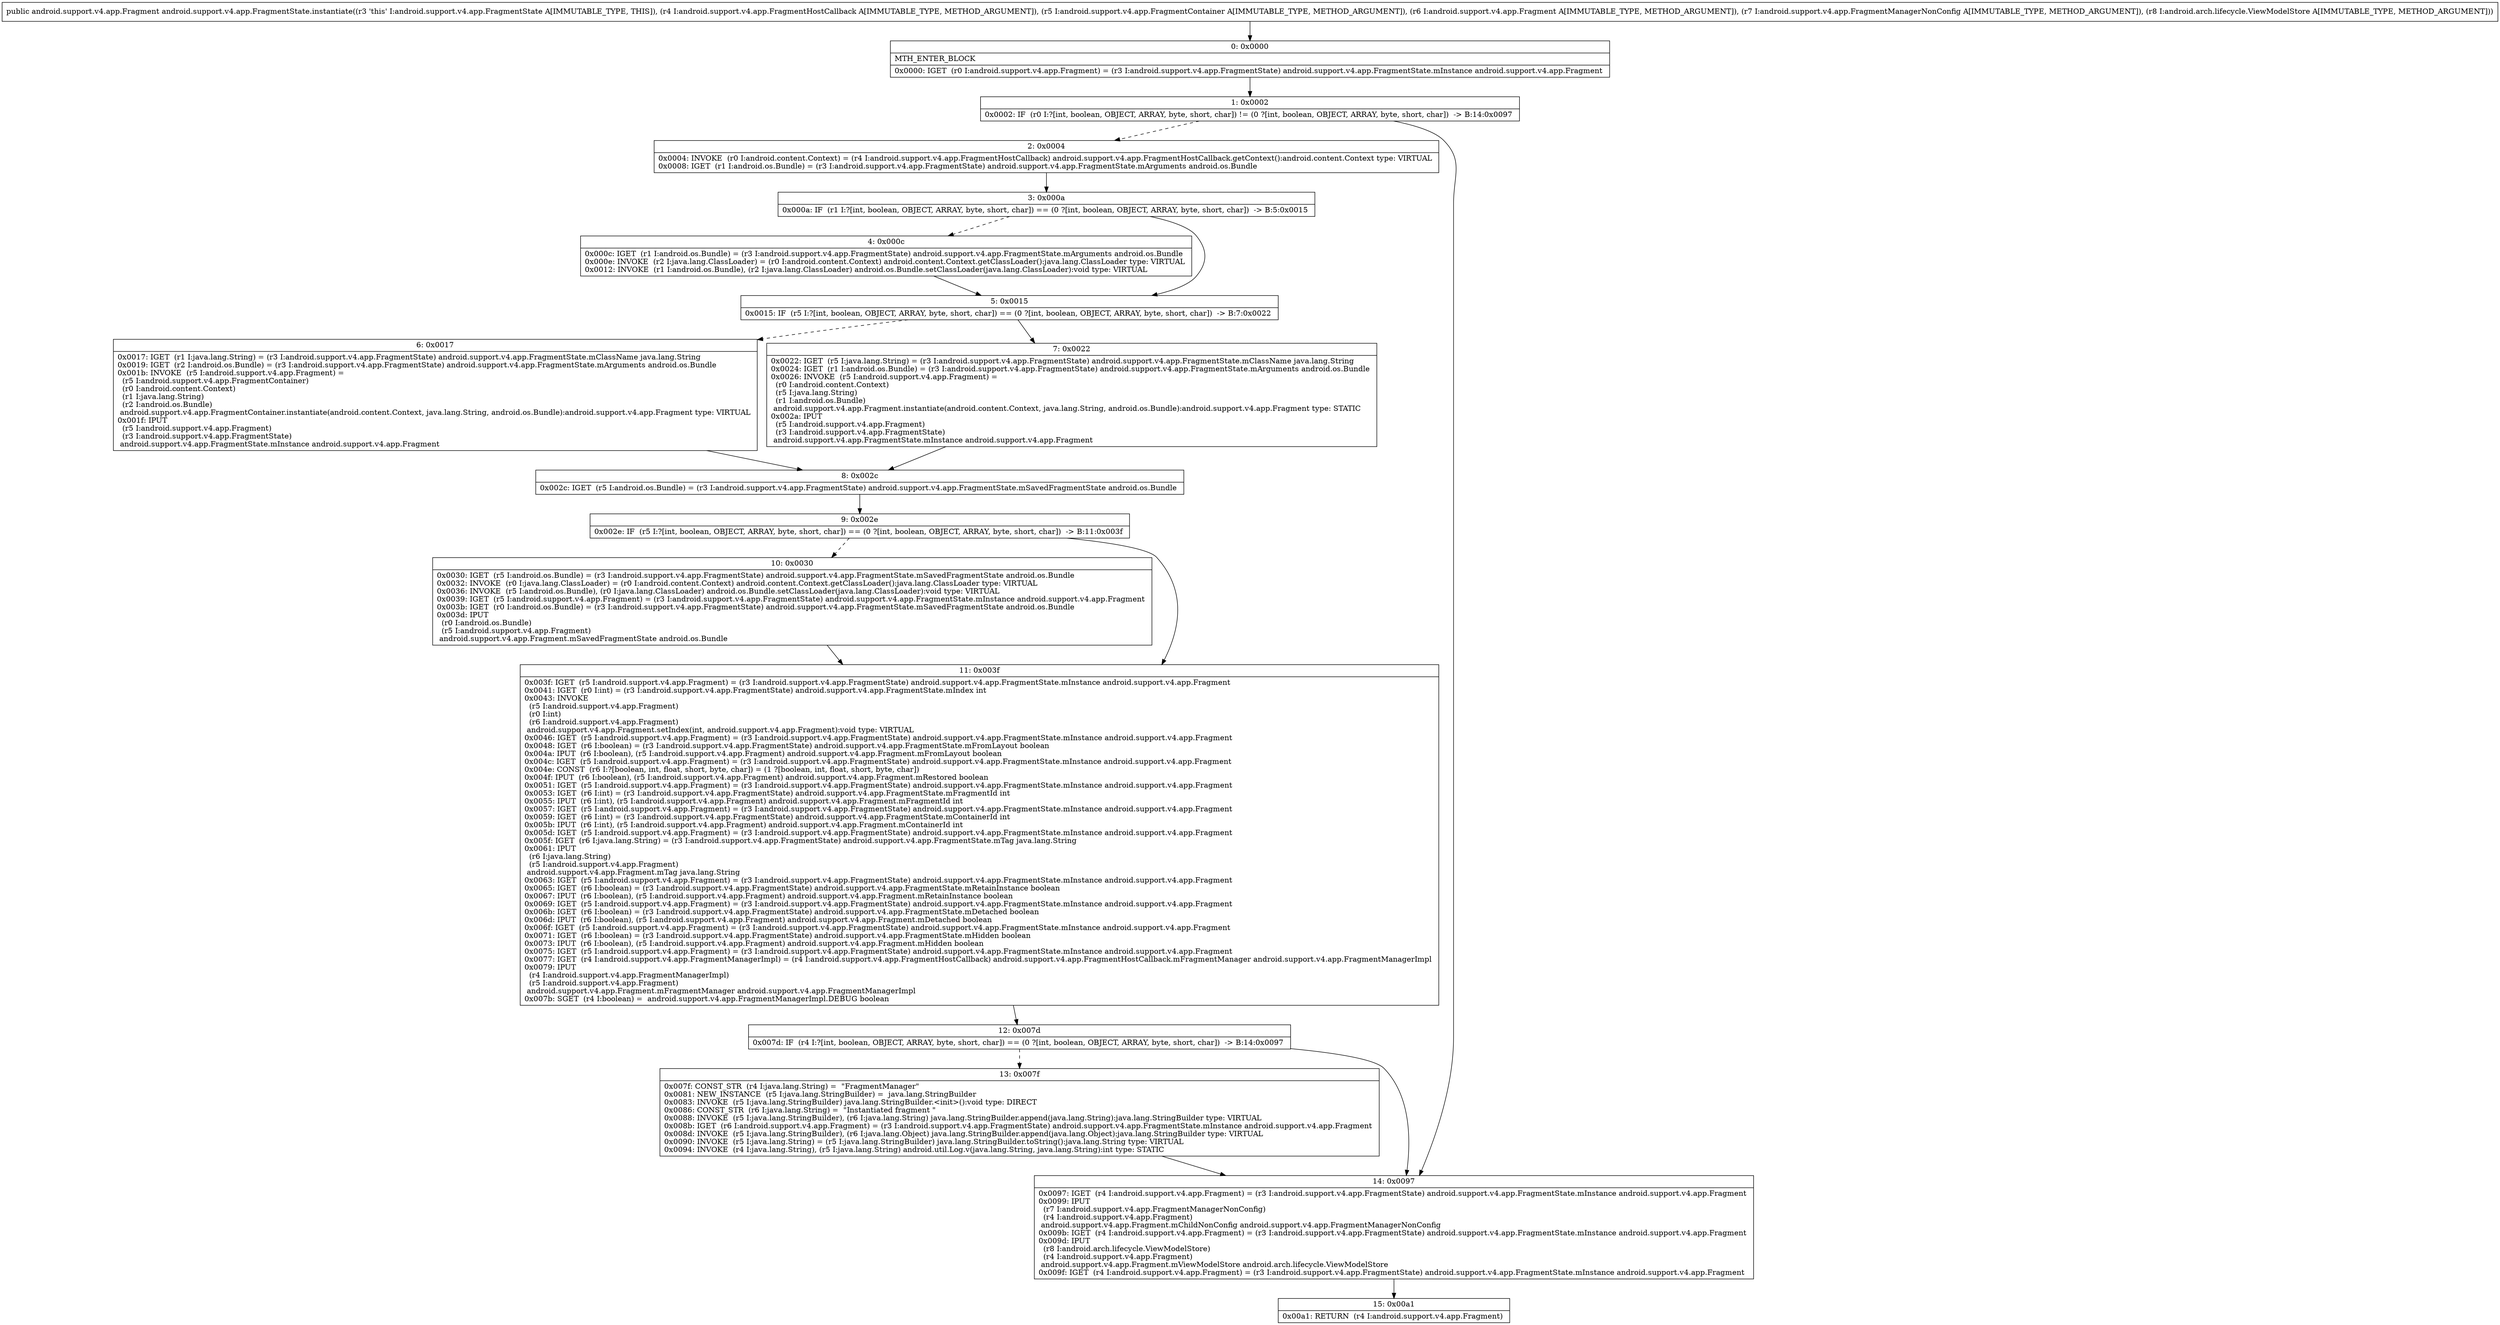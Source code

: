 digraph "CFG forandroid.support.v4.app.FragmentState.instantiate(Landroid\/support\/v4\/app\/FragmentHostCallback;Landroid\/support\/v4\/app\/FragmentContainer;Landroid\/support\/v4\/app\/Fragment;Landroid\/support\/v4\/app\/FragmentManagerNonConfig;Landroid\/arch\/lifecycle\/ViewModelStore;)Landroid\/support\/v4\/app\/Fragment;" {
Node_0 [shape=record,label="{0\:\ 0x0000|MTH_ENTER_BLOCK\l|0x0000: IGET  (r0 I:android.support.v4.app.Fragment) = (r3 I:android.support.v4.app.FragmentState) android.support.v4.app.FragmentState.mInstance android.support.v4.app.Fragment \l}"];
Node_1 [shape=record,label="{1\:\ 0x0002|0x0002: IF  (r0 I:?[int, boolean, OBJECT, ARRAY, byte, short, char]) != (0 ?[int, boolean, OBJECT, ARRAY, byte, short, char])  \-\> B:14:0x0097 \l}"];
Node_2 [shape=record,label="{2\:\ 0x0004|0x0004: INVOKE  (r0 I:android.content.Context) = (r4 I:android.support.v4.app.FragmentHostCallback) android.support.v4.app.FragmentHostCallback.getContext():android.content.Context type: VIRTUAL \l0x0008: IGET  (r1 I:android.os.Bundle) = (r3 I:android.support.v4.app.FragmentState) android.support.v4.app.FragmentState.mArguments android.os.Bundle \l}"];
Node_3 [shape=record,label="{3\:\ 0x000a|0x000a: IF  (r1 I:?[int, boolean, OBJECT, ARRAY, byte, short, char]) == (0 ?[int, boolean, OBJECT, ARRAY, byte, short, char])  \-\> B:5:0x0015 \l}"];
Node_4 [shape=record,label="{4\:\ 0x000c|0x000c: IGET  (r1 I:android.os.Bundle) = (r3 I:android.support.v4.app.FragmentState) android.support.v4.app.FragmentState.mArguments android.os.Bundle \l0x000e: INVOKE  (r2 I:java.lang.ClassLoader) = (r0 I:android.content.Context) android.content.Context.getClassLoader():java.lang.ClassLoader type: VIRTUAL \l0x0012: INVOKE  (r1 I:android.os.Bundle), (r2 I:java.lang.ClassLoader) android.os.Bundle.setClassLoader(java.lang.ClassLoader):void type: VIRTUAL \l}"];
Node_5 [shape=record,label="{5\:\ 0x0015|0x0015: IF  (r5 I:?[int, boolean, OBJECT, ARRAY, byte, short, char]) == (0 ?[int, boolean, OBJECT, ARRAY, byte, short, char])  \-\> B:7:0x0022 \l}"];
Node_6 [shape=record,label="{6\:\ 0x0017|0x0017: IGET  (r1 I:java.lang.String) = (r3 I:android.support.v4.app.FragmentState) android.support.v4.app.FragmentState.mClassName java.lang.String \l0x0019: IGET  (r2 I:android.os.Bundle) = (r3 I:android.support.v4.app.FragmentState) android.support.v4.app.FragmentState.mArguments android.os.Bundle \l0x001b: INVOKE  (r5 I:android.support.v4.app.Fragment) = \l  (r5 I:android.support.v4.app.FragmentContainer)\l  (r0 I:android.content.Context)\l  (r1 I:java.lang.String)\l  (r2 I:android.os.Bundle)\l android.support.v4.app.FragmentContainer.instantiate(android.content.Context, java.lang.String, android.os.Bundle):android.support.v4.app.Fragment type: VIRTUAL \l0x001f: IPUT  \l  (r5 I:android.support.v4.app.Fragment)\l  (r3 I:android.support.v4.app.FragmentState)\l android.support.v4.app.FragmentState.mInstance android.support.v4.app.Fragment \l}"];
Node_7 [shape=record,label="{7\:\ 0x0022|0x0022: IGET  (r5 I:java.lang.String) = (r3 I:android.support.v4.app.FragmentState) android.support.v4.app.FragmentState.mClassName java.lang.String \l0x0024: IGET  (r1 I:android.os.Bundle) = (r3 I:android.support.v4.app.FragmentState) android.support.v4.app.FragmentState.mArguments android.os.Bundle \l0x0026: INVOKE  (r5 I:android.support.v4.app.Fragment) = \l  (r0 I:android.content.Context)\l  (r5 I:java.lang.String)\l  (r1 I:android.os.Bundle)\l android.support.v4.app.Fragment.instantiate(android.content.Context, java.lang.String, android.os.Bundle):android.support.v4.app.Fragment type: STATIC \l0x002a: IPUT  \l  (r5 I:android.support.v4.app.Fragment)\l  (r3 I:android.support.v4.app.FragmentState)\l android.support.v4.app.FragmentState.mInstance android.support.v4.app.Fragment \l}"];
Node_8 [shape=record,label="{8\:\ 0x002c|0x002c: IGET  (r5 I:android.os.Bundle) = (r3 I:android.support.v4.app.FragmentState) android.support.v4.app.FragmentState.mSavedFragmentState android.os.Bundle \l}"];
Node_9 [shape=record,label="{9\:\ 0x002e|0x002e: IF  (r5 I:?[int, boolean, OBJECT, ARRAY, byte, short, char]) == (0 ?[int, boolean, OBJECT, ARRAY, byte, short, char])  \-\> B:11:0x003f \l}"];
Node_10 [shape=record,label="{10\:\ 0x0030|0x0030: IGET  (r5 I:android.os.Bundle) = (r3 I:android.support.v4.app.FragmentState) android.support.v4.app.FragmentState.mSavedFragmentState android.os.Bundle \l0x0032: INVOKE  (r0 I:java.lang.ClassLoader) = (r0 I:android.content.Context) android.content.Context.getClassLoader():java.lang.ClassLoader type: VIRTUAL \l0x0036: INVOKE  (r5 I:android.os.Bundle), (r0 I:java.lang.ClassLoader) android.os.Bundle.setClassLoader(java.lang.ClassLoader):void type: VIRTUAL \l0x0039: IGET  (r5 I:android.support.v4.app.Fragment) = (r3 I:android.support.v4.app.FragmentState) android.support.v4.app.FragmentState.mInstance android.support.v4.app.Fragment \l0x003b: IGET  (r0 I:android.os.Bundle) = (r3 I:android.support.v4.app.FragmentState) android.support.v4.app.FragmentState.mSavedFragmentState android.os.Bundle \l0x003d: IPUT  \l  (r0 I:android.os.Bundle)\l  (r5 I:android.support.v4.app.Fragment)\l android.support.v4.app.Fragment.mSavedFragmentState android.os.Bundle \l}"];
Node_11 [shape=record,label="{11\:\ 0x003f|0x003f: IGET  (r5 I:android.support.v4.app.Fragment) = (r3 I:android.support.v4.app.FragmentState) android.support.v4.app.FragmentState.mInstance android.support.v4.app.Fragment \l0x0041: IGET  (r0 I:int) = (r3 I:android.support.v4.app.FragmentState) android.support.v4.app.FragmentState.mIndex int \l0x0043: INVOKE  \l  (r5 I:android.support.v4.app.Fragment)\l  (r0 I:int)\l  (r6 I:android.support.v4.app.Fragment)\l android.support.v4.app.Fragment.setIndex(int, android.support.v4.app.Fragment):void type: VIRTUAL \l0x0046: IGET  (r5 I:android.support.v4.app.Fragment) = (r3 I:android.support.v4.app.FragmentState) android.support.v4.app.FragmentState.mInstance android.support.v4.app.Fragment \l0x0048: IGET  (r6 I:boolean) = (r3 I:android.support.v4.app.FragmentState) android.support.v4.app.FragmentState.mFromLayout boolean \l0x004a: IPUT  (r6 I:boolean), (r5 I:android.support.v4.app.Fragment) android.support.v4.app.Fragment.mFromLayout boolean \l0x004c: IGET  (r5 I:android.support.v4.app.Fragment) = (r3 I:android.support.v4.app.FragmentState) android.support.v4.app.FragmentState.mInstance android.support.v4.app.Fragment \l0x004e: CONST  (r6 I:?[boolean, int, float, short, byte, char]) = (1 ?[boolean, int, float, short, byte, char]) \l0x004f: IPUT  (r6 I:boolean), (r5 I:android.support.v4.app.Fragment) android.support.v4.app.Fragment.mRestored boolean \l0x0051: IGET  (r5 I:android.support.v4.app.Fragment) = (r3 I:android.support.v4.app.FragmentState) android.support.v4.app.FragmentState.mInstance android.support.v4.app.Fragment \l0x0053: IGET  (r6 I:int) = (r3 I:android.support.v4.app.FragmentState) android.support.v4.app.FragmentState.mFragmentId int \l0x0055: IPUT  (r6 I:int), (r5 I:android.support.v4.app.Fragment) android.support.v4.app.Fragment.mFragmentId int \l0x0057: IGET  (r5 I:android.support.v4.app.Fragment) = (r3 I:android.support.v4.app.FragmentState) android.support.v4.app.FragmentState.mInstance android.support.v4.app.Fragment \l0x0059: IGET  (r6 I:int) = (r3 I:android.support.v4.app.FragmentState) android.support.v4.app.FragmentState.mContainerId int \l0x005b: IPUT  (r6 I:int), (r5 I:android.support.v4.app.Fragment) android.support.v4.app.Fragment.mContainerId int \l0x005d: IGET  (r5 I:android.support.v4.app.Fragment) = (r3 I:android.support.v4.app.FragmentState) android.support.v4.app.FragmentState.mInstance android.support.v4.app.Fragment \l0x005f: IGET  (r6 I:java.lang.String) = (r3 I:android.support.v4.app.FragmentState) android.support.v4.app.FragmentState.mTag java.lang.String \l0x0061: IPUT  \l  (r6 I:java.lang.String)\l  (r5 I:android.support.v4.app.Fragment)\l android.support.v4.app.Fragment.mTag java.lang.String \l0x0063: IGET  (r5 I:android.support.v4.app.Fragment) = (r3 I:android.support.v4.app.FragmentState) android.support.v4.app.FragmentState.mInstance android.support.v4.app.Fragment \l0x0065: IGET  (r6 I:boolean) = (r3 I:android.support.v4.app.FragmentState) android.support.v4.app.FragmentState.mRetainInstance boolean \l0x0067: IPUT  (r6 I:boolean), (r5 I:android.support.v4.app.Fragment) android.support.v4.app.Fragment.mRetainInstance boolean \l0x0069: IGET  (r5 I:android.support.v4.app.Fragment) = (r3 I:android.support.v4.app.FragmentState) android.support.v4.app.FragmentState.mInstance android.support.v4.app.Fragment \l0x006b: IGET  (r6 I:boolean) = (r3 I:android.support.v4.app.FragmentState) android.support.v4.app.FragmentState.mDetached boolean \l0x006d: IPUT  (r6 I:boolean), (r5 I:android.support.v4.app.Fragment) android.support.v4.app.Fragment.mDetached boolean \l0x006f: IGET  (r5 I:android.support.v4.app.Fragment) = (r3 I:android.support.v4.app.FragmentState) android.support.v4.app.FragmentState.mInstance android.support.v4.app.Fragment \l0x0071: IGET  (r6 I:boolean) = (r3 I:android.support.v4.app.FragmentState) android.support.v4.app.FragmentState.mHidden boolean \l0x0073: IPUT  (r6 I:boolean), (r5 I:android.support.v4.app.Fragment) android.support.v4.app.Fragment.mHidden boolean \l0x0075: IGET  (r5 I:android.support.v4.app.Fragment) = (r3 I:android.support.v4.app.FragmentState) android.support.v4.app.FragmentState.mInstance android.support.v4.app.Fragment \l0x0077: IGET  (r4 I:android.support.v4.app.FragmentManagerImpl) = (r4 I:android.support.v4.app.FragmentHostCallback) android.support.v4.app.FragmentHostCallback.mFragmentManager android.support.v4.app.FragmentManagerImpl \l0x0079: IPUT  \l  (r4 I:android.support.v4.app.FragmentManagerImpl)\l  (r5 I:android.support.v4.app.Fragment)\l android.support.v4.app.Fragment.mFragmentManager android.support.v4.app.FragmentManagerImpl \l0x007b: SGET  (r4 I:boolean) =  android.support.v4.app.FragmentManagerImpl.DEBUG boolean \l}"];
Node_12 [shape=record,label="{12\:\ 0x007d|0x007d: IF  (r4 I:?[int, boolean, OBJECT, ARRAY, byte, short, char]) == (0 ?[int, boolean, OBJECT, ARRAY, byte, short, char])  \-\> B:14:0x0097 \l}"];
Node_13 [shape=record,label="{13\:\ 0x007f|0x007f: CONST_STR  (r4 I:java.lang.String) =  \"FragmentManager\" \l0x0081: NEW_INSTANCE  (r5 I:java.lang.StringBuilder) =  java.lang.StringBuilder \l0x0083: INVOKE  (r5 I:java.lang.StringBuilder) java.lang.StringBuilder.\<init\>():void type: DIRECT \l0x0086: CONST_STR  (r6 I:java.lang.String) =  \"Instantiated fragment \" \l0x0088: INVOKE  (r5 I:java.lang.StringBuilder), (r6 I:java.lang.String) java.lang.StringBuilder.append(java.lang.String):java.lang.StringBuilder type: VIRTUAL \l0x008b: IGET  (r6 I:android.support.v4.app.Fragment) = (r3 I:android.support.v4.app.FragmentState) android.support.v4.app.FragmentState.mInstance android.support.v4.app.Fragment \l0x008d: INVOKE  (r5 I:java.lang.StringBuilder), (r6 I:java.lang.Object) java.lang.StringBuilder.append(java.lang.Object):java.lang.StringBuilder type: VIRTUAL \l0x0090: INVOKE  (r5 I:java.lang.String) = (r5 I:java.lang.StringBuilder) java.lang.StringBuilder.toString():java.lang.String type: VIRTUAL \l0x0094: INVOKE  (r4 I:java.lang.String), (r5 I:java.lang.String) android.util.Log.v(java.lang.String, java.lang.String):int type: STATIC \l}"];
Node_14 [shape=record,label="{14\:\ 0x0097|0x0097: IGET  (r4 I:android.support.v4.app.Fragment) = (r3 I:android.support.v4.app.FragmentState) android.support.v4.app.FragmentState.mInstance android.support.v4.app.Fragment \l0x0099: IPUT  \l  (r7 I:android.support.v4.app.FragmentManagerNonConfig)\l  (r4 I:android.support.v4.app.Fragment)\l android.support.v4.app.Fragment.mChildNonConfig android.support.v4.app.FragmentManagerNonConfig \l0x009b: IGET  (r4 I:android.support.v4.app.Fragment) = (r3 I:android.support.v4.app.FragmentState) android.support.v4.app.FragmentState.mInstance android.support.v4.app.Fragment \l0x009d: IPUT  \l  (r8 I:android.arch.lifecycle.ViewModelStore)\l  (r4 I:android.support.v4.app.Fragment)\l android.support.v4.app.Fragment.mViewModelStore android.arch.lifecycle.ViewModelStore \l0x009f: IGET  (r4 I:android.support.v4.app.Fragment) = (r3 I:android.support.v4.app.FragmentState) android.support.v4.app.FragmentState.mInstance android.support.v4.app.Fragment \l}"];
Node_15 [shape=record,label="{15\:\ 0x00a1|0x00a1: RETURN  (r4 I:android.support.v4.app.Fragment) \l}"];
MethodNode[shape=record,label="{public android.support.v4.app.Fragment android.support.v4.app.FragmentState.instantiate((r3 'this' I:android.support.v4.app.FragmentState A[IMMUTABLE_TYPE, THIS]), (r4 I:android.support.v4.app.FragmentHostCallback A[IMMUTABLE_TYPE, METHOD_ARGUMENT]), (r5 I:android.support.v4.app.FragmentContainer A[IMMUTABLE_TYPE, METHOD_ARGUMENT]), (r6 I:android.support.v4.app.Fragment A[IMMUTABLE_TYPE, METHOD_ARGUMENT]), (r7 I:android.support.v4.app.FragmentManagerNonConfig A[IMMUTABLE_TYPE, METHOD_ARGUMENT]), (r8 I:android.arch.lifecycle.ViewModelStore A[IMMUTABLE_TYPE, METHOD_ARGUMENT])) }"];
MethodNode -> Node_0;
Node_0 -> Node_1;
Node_1 -> Node_2[style=dashed];
Node_1 -> Node_14;
Node_2 -> Node_3;
Node_3 -> Node_4[style=dashed];
Node_3 -> Node_5;
Node_4 -> Node_5;
Node_5 -> Node_6[style=dashed];
Node_5 -> Node_7;
Node_6 -> Node_8;
Node_7 -> Node_8;
Node_8 -> Node_9;
Node_9 -> Node_10[style=dashed];
Node_9 -> Node_11;
Node_10 -> Node_11;
Node_11 -> Node_12;
Node_12 -> Node_13[style=dashed];
Node_12 -> Node_14;
Node_13 -> Node_14;
Node_14 -> Node_15;
}

